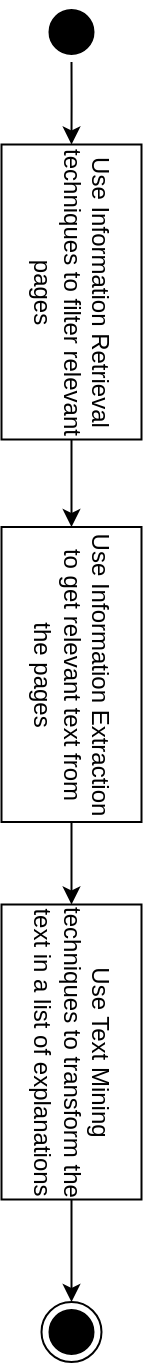<mxfile version="13.7.7" type="device"><diagram id="IMnFL4JcPa57R-rJumA5" name="Page-1"><mxGraphModel dx="1422" dy="831" grid="1" gridSize="10" guides="1" tooltips="1" connect="1" arrows="1" fold="1" page="1" pageScale="1" pageWidth="827" pageHeight="1169" math="0" shadow="0"><root><mxCell id="0"/><mxCell id="1" parent="0"/><mxCell id="mZ3GK_YE3MCbg5JLJWYp-10" style="edgeStyle=orthogonalEdgeStyle;rounded=0;orthogonalLoop=1;jettySize=auto;html=1;" parent="1" source="nTPs7V3Cnx5IGPAYQy-t-1" target="mZ3GK_YE3MCbg5JLJWYp-3" edge="1"><mxGeometry relative="1" as="geometry"/></mxCell><mxCell id="nTPs7V3Cnx5IGPAYQy-t-1" value="" style="ellipse;html=1;shape=startState;fillColor=#000000;strokeColor=#000000;rotation=90;" parent="1" vertex="1"><mxGeometry x="108.75" y="20" width="30" height="30" as="geometry"/></mxCell><mxCell id="nTPs7V3Cnx5IGPAYQy-t-3" value="" style="ellipse;html=1;shape=endState;fillColor=#000000;strokeColor=#000000;rotation=90;" parent="1" vertex="1"><mxGeometry x="108.75" y="670" width="30" height="30" as="geometry"/></mxCell><mxCell id="mZ3GK_YE3MCbg5JLJWYp-13" style="edgeStyle=orthogonalEdgeStyle;rounded=0;orthogonalLoop=1;jettySize=auto;html=1;" parent="1" source="nTPs7V3Cnx5IGPAYQy-t-6" target="mZ3GK_YE3MCbg5JLJWYp-4" edge="1"><mxGeometry relative="1" as="geometry"/></mxCell><mxCell id="nTPs7V3Cnx5IGPAYQy-t-6" value="Use Information Extraction to get relevant text from the pages" style="rounded=0;whiteSpace=wrap;html=1;strokeColor=#000000;rotation=90;" parent="1" vertex="1"><mxGeometry x="50" y="321.25" width="147.5" height="70" as="geometry"/></mxCell><mxCell id="mZ3GK_YE3MCbg5JLJWYp-12" style="edgeStyle=orthogonalEdgeStyle;rounded=0;orthogonalLoop=1;jettySize=auto;html=1;" parent="1" source="mZ3GK_YE3MCbg5JLJWYp-3" target="nTPs7V3Cnx5IGPAYQy-t-6" edge="1"><mxGeometry relative="1" as="geometry"/></mxCell><mxCell id="mZ3GK_YE3MCbg5JLJWYp-3" value="Use Information Retrieval techniques to filter relevant pages" style="rounded=0;whiteSpace=wrap;html=1;strokeColor=#000000;rotation=90;" parent="1" vertex="1"><mxGeometry x="50" y="130" width="147.5" height="70" as="geometry"/></mxCell><mxCell id="mZ3GK_YE3MCbg5JLJWYp-14" style="edgeStyle=orthogonalEdgeStyle;rounded=0;orthogonalLoop=1;jettySize=auto;html=1;" parent="1" source="mZ3GK_YE3MCbg5JLJWYp-4" target="nTPs7V3Cnx5IGPAYQy-t-3" edge="1"><mxGeometry relative="1" as="geometry"/></mxCell><mxCell id="mZ3GK_YE3MCbg5JLJWYp-4" value="Use Text Mining techniques to transform the text in a list of explanations " style="rounded=0;whiteSpace=wrap;html=1;strokeColor=#000000;rotation=90;" parent="1" vertex="1"><mxGeometry x="50" y="510" width="147.5" height="70" as="geometry"/></mxCell></root></mxGraphModel></diagram></mxfile>